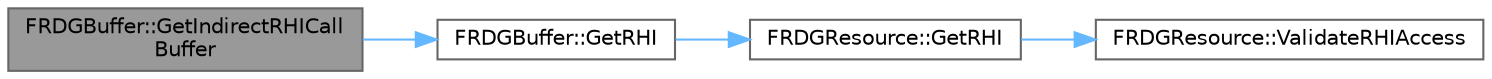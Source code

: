 digraph "FRDGBuffer::GetIndirectRHICallBuffer"
{
 // INTERACTIVE_SVG=YES
 // LATEX_PDF_SIZE
  bgcolor="transparent";
  edge [fontname=Helvetica,fontsize=10,labelfontname=Helvetica,labelfontsize=10];
  node [fontname=Helvetica,fontsize=10,shape=box,height=0.2,width=0.4];
  rankdir="LR";
  Node1 [id="Node000001",label="FRDGBuffer::GetIndirectRHICall\lBuffer",height=0.2,width=0.4,color="gray40", fillcolor="grey60", style="filled", fontcolor="black",tooltip="Returns the buffer to use for indirect RHI calls."];
  Node1 -> Node2 [id="edge1_Node000001_Node000002",color="steelblue1",style="solid",tooltip=" "];
  Node2 [id="Node000002",label="FRDGBuffer::GetRHI",height=0.2,width=0.4,color="grey40", fillcolor="white", style="filled",URL="$d0/d52/classFRDGBuffer.html#adf8bd85dee7178735fde2238b9af6c83",tooltip="The following methods may only be called during pass execution."];
  Node2 -> Node3 [id="edge2_Node000002_Node000003",color="steelblue1",style="solid",tooltip=" "];
  Node3 [id="Node000003",label="FRDGResource::GetRHI",height=0.2,width=0.4,color="grey40", fillcolor="white", style="filled",URL="$d4/d89/classFRDGResource.html#a96562c9d58fa49ccd5efa43e8d787ffa",tooltip=" "];
  Node3 -> Node4 [id="edge3_Node000003_Node000004",color="steelblue1",style="solid",tooltip=" "];
  Node4 [id="Node000004",label="FRDGResource::ValidateRHIAccess",height=0.2,width=0.4,color="grey40", fillcolor="white", style="filled",URL="$d4/d89/classFRDGResource.html#a4c5c025bc9233fb63354542bdb7dd854",tooltip=" "];
}
